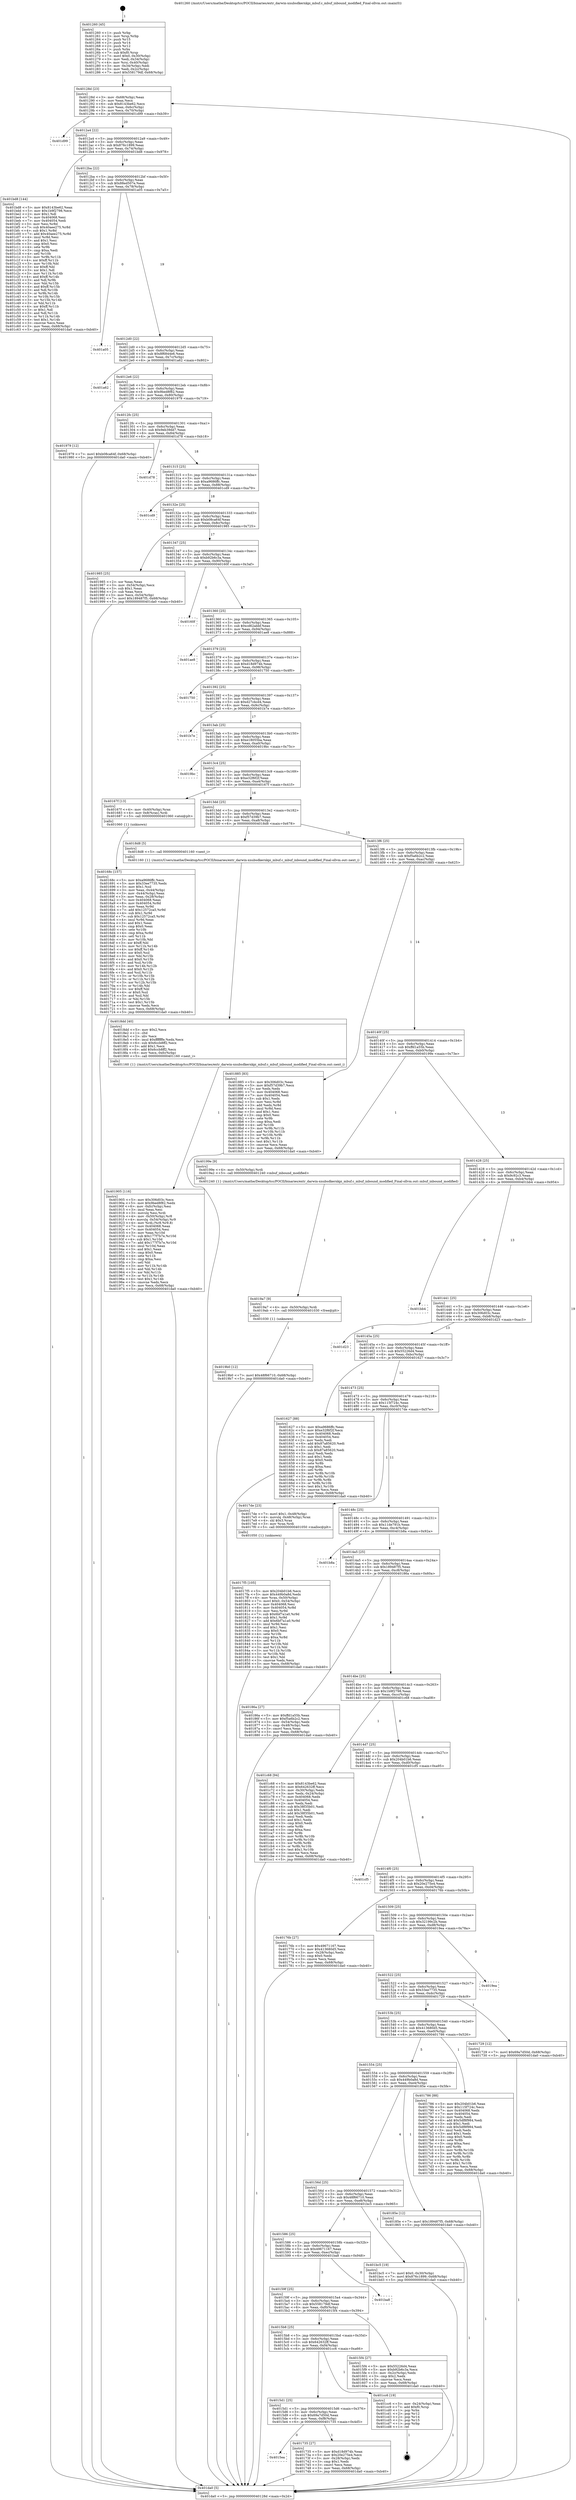 digraph "0x401260" {
  label = "0x401260 (/mnt/c/Users/mathe/Desktop/tcc/POCII/binaries/extr_darwin-xnubsdkernkpi_mbuf.c_mbuf_inbound_modified_Final-ollvm.out::main(0))"
  labelloc = "t"
  node[shape=record]

  Entry [label="",width=0.3,height=0.3,shape=circle,fillcolor=black,style=filled]
  "0x40128d" [label="{
     0x40128d [23]\l
     | [instrs]\l
     &nbsp;&nbsp;0x40128d \<+3\>: mov -0x68(%rbp),%eax\l
     &nbsp;&nbsp;0x401290 \<+2\>: mov %eax,%ecx\l
     &nbsp;&nbsp;0x401292 \<+6\>: sub $0x8143be62,%ecx\l
     &nbsp;&nbsp;0x401298 \<+3\>: mov %eax,-0x6c(%rbp)\l
     &nbsp;&nbsp;0x40129b \<+3\>: mov %ecx,-0x70(%rbp)\l
     &nbsp;&nbsp;0x40129e \<+6\>: je 0000000000401d99 \<main+0xb39\>\l
  }"]
  "0x401d99" [label="{
     0x401d99\l
  }", style=dashed]
  "0x4012a4" [label="{
     0x4012a4 [22]\l
     | [instrs]\l
     &nbsp;&nbsp;0x4012a4 \<+5\>: jmp 00000000004012a9 \<main+0x49\>\l
     &nbsp;&nbsp;0x4012a9 \<+3\>: mov -0x6c(%rbp),%eax\l
     &nbsp;&nbsp;0x4012ac \<+5\>: sub $0x876c1899,%eax\l
     &nbsp;&nbsp;0x4012b1 \<+3\>: mov %eax,-0x74(%rbp)\l
     &nbsp;&nbsp;0x4012b4 \<+6\>: je 0000000000401bd8 \<main+0x978\>\l
  }"]
  Exit [label="",width=0.3,height=0.3,shape=circle,fillcolor=black,style=filled,peripheries=2]
  "0x401bd8" [label="{
     0x401bd8 [144]\l
     | [instrs]\l
     &nbsp;&nbsp;0x401bd8 \<+5\>: mov $0x8143be62,%eax\l
     &nbsp;&nbsp;0x401bdd \<+5\>: mov $0x1b9f2798,%ecx\l
     &nbsp;&nbsp;0x401be2 \<+2\>: mov $0x1,%dl\l
     &nbsp;&nbsp;0x401be4 \<+7\>: mov 0x404068,%esi\l
     &nbsp;&nbsp;0x401beb \<+7\>: mov 0x404054,%edi\l
     &nbsp;&nbsp;0x401bf2 \<+3\>: mov %esi,%r8d\l
     &nbsp;&nbsp;0x401bf5 \<+7\>: sub $0x40aee275,%r8d\l
     &nbsp;&nbsp;0x401bfc \<+4\>: sub $0x1,%r8d\l
     &nbsp;&nbsp;0x401c00 \<+7\>: add $0x40aee275,%r8d\l
     &nbsp;&nbsp;0x401c07 \<+4\>: imul %r8d,%esi\l
     &nbsp;&nbsp;0x401c0b \<+3\>: and $0x1,%esi\l
     &nbsp;&nbsp;0x401c0e \<+3\>: cmp $0x0,%esi\l
     &nbsp;&nbsp;0x401c11 \<+4\>: sete %r9b\l
     &nbsp;&nbsp;0x401c15 \<+3\>: cmp $0xa,%edi\l
     &nbsp;&nbsp;0x401c18 \<+4\>: setl %r10b\l
     &nbsp;&nbsp;0x401c1c \<+3\>: mov %r9b,%r11b\l
     &nbsp;&nbsp;0x401c1f \<+4\>: xor $0xff,%r11b\l
     &nbsp;&nbsp;0x401c23 \<+3\>: mov %r10b,%bl\l
     &nbsp;&nbsp;0x401c26 \<+3\>: xor $0xff,%bl\l
     &nbsp;&nbsp;0x401c29 \<+3\>: xor $0x1,%dl\l
     &nbsp;&nbsp;0x401c2c \<+3\>: mov %r11b,%r14b\l
     &nbsp;&nbsp;0x401c2f \<+4\>: and $0xff,%r14b\l
     &nbsp;&nbsp;0x401c33 \<+3\>: and %dl,%r9b\l
     &nbsp;&nbsp;0x401c36 \<+3\>: mov %bl,%r15b\l
     &nbsp;&nbsp;0x401c39 \<+4\>: and $0xff,%r15b\l
     &nbsp;&nbsp;0x401c3d \<+3\>: and %dl,%r10b\l
     &nbsp;&nbsp;0x401c40 \<+3\>: or %r9b,%r14b\l
     &nbsp;&nbsp;0x401c43 \<+3\>: or %r10b,%r15b\l
     &nbsp;&nbsp;0x401c46 \<+3\>: xor %r15b,%r14b\l
     &nbsp;&nbsp;0x401c49 \<+3\>: or %bl,%r11b\l
     &nbsp;&nbsp;0x401c4c \<+4\>: xor $0xff,%r11b\l
     &nbsp;&nbsp;0x401c50 \<+3\>: or $0x1,%dl\l
     &nbsp;&nbsp;0x401c53 \<+3\>: and %dl,%r11b\l
     &nbsp;&nbsp;0x401c56 \<+3\>: or %r11b,%r14b\l
     &nbsp;&nbsp;0x401c59 \<+4\>: test $0x1,%r14b\l
     &nbsp;&nbsp;0x401c5d \<+3\>: cmovne %ecx,%eax\l
     &nbsp;&nbsp;0x401c60 \<+3\>: mov %eax,-0x68(%rbp)\l
     &nbsp;&nbsp;0x401c63 \<+5\>: jmp 0000000000401da0 \<main+0xb40\>\l
  }"]
  "0x4012ba" [label="{
     0x4012ba [22]\l
     | [instrs]\l
     &nbsp;&nbsp;0x4012ba \<+5\>: jmp 00000000004012bf \<main+0x5f\>\l
     &nbsp;&nbsp;0x4012bf \<+3\>: mov -0x6c(%rbp),%eax\l
     &nbsp;&nbsp;0x4012c2 \<+5\>: sub $0x88ed507e,%eax\l
     &nbsp;&nbsp;0x4012c7 \<+3\>: mov %eax,-0x78(%rbp)\l
     &nbsp;&nbsp;0x4012ca \<+6\>: je 0000000000401a05 \<main+0x7a5\>\l
  }"]
  "0x4019b0" [label="{
     0x4019b0 [12]\l
     | [instrs]\l
     &nbsp;&nbsp;0x4019b0 \<+7\>: movl $0x48f66710,-0x68(%rbp)\l
     &nbsp;&nbsp;0x4019b7 \<+5\>: jmp 0000000000401da0 \<main+0xb40\>\l
  }"]
  "0x401a05" [label="{
     0x401a05\l
  }", style=dashed]
  "0x4012d0" [label="{
     0x4012d0 [22]\l
     | [instrs]\l
     &nbsp;&nbsp;0x4012d0 \<+5\>: jmp 00000000004012d5 \<main+0x75\>\l
     &nbsp;&nbsp;0x4012d5 \<+3\>: mov -0x6c(%rbp),%eax\l
     &nbsp;&nbsp;0x4012d8 \<+5\>: sub $0x8f6844e6,%eax\l
     &nbsp;&nbsp;0x4012dd \<+3\>: mov %eax,-0x7c(%rbp)\l
     &nbsp;&nbsp;0x4012e0 \<+6\>: je 0000000000401a62 \<main+0x802\>\l
  }"]
  "0x4019a7" [label="{
     0x4019a7 [9]\l
     | [instrs]\l
     &nbsp;&nbsp;0x4019a7 \<+4\>: mov -0x50(%rbp),%rdi\l
     &nbsp;&nbsp;0x4019ab \<+5\>: call 0000000000401030 \<free@plt\>\l
     | [calls]\l
     &nbsp;&nbsp;0x401030 \{1\} (unknown)\l
  }"]
  "0x401a62" [label="{
     0x401a62\l
  }", style=dashed]
  "0x4012e6" [label="{
     0x4012e6 [22]\l
     | [instrs]\l
     &nbsp;&nbsp;0x4012e6 \<+5\>: jmp 00000000004012eb \<main+0x8b\>\l
     &nbsp;&nbsp;0x4012eb \<+3\>: mov -0x6c(%rbp),%eax\l
     &nbsp;&nbsp;0x4012ee \<+5\>: sub $0x9bed8f82,%eax\l
     &nbsp;&nbsp;0x4012f3 \<+3\>: mov %eax,-0x80(%rbp)\l
     &nbsp;&nbsp;0x4012f6 \<+6\>: je 0000000000401979 \<main+0x719\>\l
  }"]
  "0x401905" [label="{
     0x401905 [116]\l
     | [instrs]\l
     &nbsp;&nbsp;0x401905 \<+5\>: mov $0x306d03c,%ecx\l
     &nbsp;&nbsp;0x40190a \<+5\>: mov $0x9bed8f82,%edx\l
     &nbsp;&nbsp;0x40190f \<+6\>: mov -0xfc(%rbp),%esi\l
     &nbsp;&nbsp;0x401915 \<+3\>: imul %eax,%esi\l
     &nbsp;&nbsp;0x401918 \<+3\>: movslq %esi,%rdi\l
     &nbsp;&nbsp;0x40191b \<+4\>: mov -0x50(%rbp),%r8\l
     &nbsp;&nbsp;0x40191f \<+4\>: movslq -0x54(%rbp),%r9\l
     &nbsp;&nbsp;0x401923 \<+4\>: mov %rdi,(%r8,%r9,8)\l
     &nbsp;&nbsp;0x401927 \<+7\>: mov 0x404068,%eax\l
     &nbsp;&nbsp;0x40192e \<+7\>: mov 0x404054,%esi\l
     &nbsp;&nbsp;0x401935 \<+3\>: mov %eax,%r10d\l
     &nbsp;&nbsp;0x401938 \<+7\>: sub $0x177f7b7e,%r10d\l
     &nbsp;&nbsp;0x40193f \<+4\>: sub $0x1,%r10d\l
     &nbsp;&nbsp;0x401943 \<+7\>: add $0x177f7b7e,%r10d\l
     &nbsp;&nbsp;0x40194a \<+4\>: imul %r10d,%eax\l
     &nbsp;&nbsp;0x40194e \<+3\>: and $0x1,%eax\l
     &nbsp;&nbsp;0x401951 \<+3\>: cmp $0x0,%eax\l
     &nbsp;&nbsp;0x401954 \<+4\>: sete %r11b\l
     &nbsp;&nbsp;0x401958 \<+3\>: cmp $0xa,%esi\l
     &nbsp;&nbsp;0x40195b \<+3\>: setl %bl\l
     &nbsp;&nbsp;0x40195e \<+3\>: mov %r11b,%r14b\l
     &nbsp;&nbsp;0x401961 \<+3\>: and %bl,%r14b\l
     &nbsp;&nbsp;0x401964 \<+3\>: xor %bl,%r11b\l
     &nbsp;&nbsp;0x401967 \<+3\>: or %r11b,%r14b\l
     &nbsp;&nbsp;0x40196a \<+4\>: test $0x1,%r14b\l
     &nbsp;&nbsp;0x40196e \<+3\>: cmovne %edx,%ecx\l
     &nbsp;&nbsp;0x401971 \<+3\>: mov %ecx,-0x68(%rbp)\l
     &nbsp;&nbsp;0x401974 \<+5\>: jmp 0000000000401da0 \<main+0xb40\>\l
  }"]
  "0x401979" [label="{
     0x401979 [12]\l
     | [instrs]\l
     &nbsp;&nbsp;0x401979 \<+7\>: movl $0xb08ca64f,-0x68(%rbp)\l
     &nbsp;&nbsp;0x401980 \<+5\>: jmp 0000000000401da0 \<main+0xb40\>\l
  }"]
  "0x4012fc" [label="{
     0x4012fc [25]\l
     | [instrs]\l
     &nbsp;&nbsp;0x4012fc \<+5\>: jmp 0000000000401301 \<main+0xa1\>\l
     &nbsp;&nbsp;0x401301 \<+3\>: mov -0x6c(%rbp),%eax\l
     &nbsp;&nbsp;0x401304 \<+5\>: sub $0x9eb39dd7,%eax\l
     &nbsp;&nbsp;0x401309 \<+6\>: mov %eax,-0x84(%rbp)\l
     &nbsp;&nbsp;0x40130f \<+6\>: je 0000000000401d78 \<main+0xb18\>\l
  }"]
  "0x4018dd" [label="{
     0x4018dd [40]\l
     | [instrs]\l
     &nbsp;&nbsp;0x4018dd \<+5\>: mov $0x2,%ecx\l
     &nbsp;&nbsp;0x4018e2 \<+1\>: cltd\l
     &nbsp;&nbsp;0x4018e3 \<+2\>: idiv %ecx\l
     &nbsp;&nbsp;0x4018e5 \<+6\>: imul $0xfffffffe,%edx,%ecx\l
     &nbsp;&nbsp;0x4018eb \<+6\>: sub $0x6ccb8ff2,%ecx\l
     &nbsp;&nbsp;0x4018f1 \<+3\>: add $0x1,%ecx\l
     &nbsp;&nbsp;0x4018f4 \<+6\>: add $0x6ccb8ff2,%ecx\l
     &nbsp;&nbsp;0x4018fa \<+6\>: mov %ecx,-0xfc(%rbp)\l
     &nbsp;&nbsp;0x401900 \<+5\>: call 0000000000401160 \<next_i\>\l
     | [calls]\l
     &nbsp;&nbsp;0x401160 \{1\} (/mnt/c/Users/mathe/Desktop/tcc/POCII/binaries/extr_darwin-xnubsdkernkpi_mbuf.c_mbuf_inbound_modified_Final-ollvm.out::next_i)\l
  }"]
  "0x401d78" [label="{
     0x401d78\l
  }", style=dashed]
  "0x401315" [label="{
     0x401315 [25]\l
     | [instrs]\l
     &nbsp;&nbsp;0x401315 \<+5\>: jmp 000000000040131a \<main+0xba\>\l
     &nbsp;&nbsp;0x40131a \<+3\>: mov -0x6c(%rbp),%eax\l
     &nbsp;&nbsp;0x40131d \<+5\>: sub $0xa9686ffc,%eax\l
     &nbsp;&nbsp;0x401322 \<+6\>: mov %eax,-0x88(%rbp)\l
     &nbsp;&nbsp;0x401328 \<+6\>: je 0000000000401cd9 \<main+0xa79\>\l
  }"]
  "0x4017f5" [label="{
     0x4017f5 [105]\l
     | [instrs]\l
     &nbsp;&nbsp;0x4017f5 \<+5\>: mov $0x204b01b6,%ecx\l
     &nbsp;&nbsp;0x4017fa \<+5\>: mov $0x449b0a8d,%edx\l
     &nbsp;&nbsp;0x4017ff \<+4\>: mov %rax,-0x50(%rbp)\l
     &nbsp;&nbsp;0x401803 \<+7\>: movl $0x0,-0x54(%rbp)\l
     &nbsp;&nbsp;0x40180a \<+7\>: mov 0x404068,%esi\l
     &nbsp;&nbsp;0x401811 \<+8\>: mov 0x404054,%r8d\l
     &nbsp;&nbsp;0x401819 \<+3\>: mov %esi,%r9d\l
     &nbsp;&nbsp;0x40181c \<+7\>: sub $0x6bf7a1a0,%r9d\l
     &nbsp;&nbsp;0x401823 \<+4\>: sub $0x1,%r9d\l
     &nbsp;&nbsp;0x401827 \<+7\>: add $0x6bf7a1a0,%r9d\l
     &nbsp;&nbsp;0x40182e \<+4\>: imul %r9d,%esi\l
     &nbsp;&nbsp;0x401832 \<+3\>: and $0x1,%esi\l
     &nbsp;&nbsp;0x401835 \<+3\>: cmp $0x0,%esi\l
     &nbsp;&nbsp;0x401838 \<+4\>: sete %r10b\l
     &nbsp;&nbsp;0x40183c \<+4\>: cmp $0xa,%r8d\l
     &nbsp;&nbsp;0x401840 \<+4\>: setl %r11b\l
     &nbsp;&nbsp;0x401844 \<+3\>: mov %r10b,%bl\l
     &nbsp;&nbsp;0x401847 \<+3\>: and %r11b,%bl\l
     &nbsp;&nbsp;0x40184a \<+3\>: xor %r11b,%r10b\l
     &nbsp;&nbsp;0x40184d \<+3\>: or %r10b,%bl\l
     &nbsp;&nbsp;0x401850 \<+3\>: test $0x1,%bl\l
     &nbsp;&nbsp;0x401853 \<+3\>: cmovne %edx,%ecx\l
     &nbsp;&nbsp;0x401856 \<+3\>: mov %ecx,-0x68(%rbp)\l
     &nbsp;&nbsp;0x401859 \<+5\>: jmp 0000000000401da0 \<main+0xb40\>\l
  }"]
  "0x401cd9" [label="{
     0x401cd9\l
  }", style=dashed]
  "0x40132e" [label="{
     0x40132e [25]\l
     | [instrs]\l
     &nbsp;&nbsp;0x40132e \<+5\>: jmp 0000000000401333 \<main+0xd3\>\l
     &nbsp;&nbsp;0x401333 \<+3\>: mov -0x6c(%rbp),%eax\l
     &nbsp;&nbsp;0x401336 \<+5\>: sub $0xb08ca64f,%eax\l
     &nbsp;&nbsp;0x40133b \<+6\>: mov %eax,-0x8c(%rbp)\l
     &nbsp;&nbsp;0x401341 \<+6\>: je 0000000000401985 \<main+0x725\>\l
  }"]
  "0x4015ea" [label="{
     0x4015ea\l
  }", style=dashed]
  "0x401985" [label="{
     0x401985 [25]\l
     | [instrs]\l
     &nbsp;&nbsp;0x401985 \<+2\>: xor %eax,%eax\l
     &nbsp;&nbsp;0x401987 \<+3\>: mov -0x54(%rbp),%ecx\l
     &nbsp;&nbsp;0x40198a \<+3\>: sub $0x1,%eax\l
     &nbsp;&nbsp;0x40198d \<+2\>: sub %eax,%ecx\l
     &nbsp;&nbsp;0x40198f \<+3\>: mov %ecx,-0x54(%rbp)\l
     &nbsp;&nbsp;0x401992 \<+7\>: movl $0x189487f5,-0x68(%rbp)\l
     &nbsp;&nbsp;0x401999 \<+5\>: jmp 0000000000401da0 \<main+0xb40\>\l
  }"]
  "0x401347" [label="{
     0x401347 [25]\l
     | [instrs]\l
     &nbsp;&nbsp;0x401347 \<+5\>: jmp 000000000040134c \<main+0xec\>\l
     &nbsp;&nbsp;0x40134c \<+3\>: mov -0x6c(%rbp),%eax\l
     &nbsp;&nbsp;0x40134f \<+5\>: sub $0xb92b6c3a,%eax\l
     &nbsp;&nbsp;0x401354 \<+6\>: mov %eax,-0x90(%rbp)\l
     &nbsp;&nbsp;0x40135a \<+6\>: je 000000000040160f \<main+0x3af\>\l
  }"]
  "0x401735" [label="{
     0x401735 [27]\l
     | [instrs]\l
     &nbsp;&nbsp;0x401735 \<+5\>: mov $0xd18d974b,%eax\l
     &nbsp;&nbsp;0x40173a \<+5\>: mov $0x20e275e4,%ecx\l
     &nbsp;&nbsp;0x40173f \<+3\>: mov -0x28(%rbp),%edx\l
     &nbsp;&nbsp;0x401742 \<+3\>: cmp $0x1,%edx\l
     &nbsp;&nbsp;0x401745 \<+3\>: cmovl %ecx,%eax\l
     &nbsp;&nbsp;0x401748 \<+3\>: mov %eax,-0x68(%rbp)\l
     &nbsp;&nbsp;0x40174b \<+5\>: jmp 0000000000401da0 \<main+0xb40\>\l
  }"]
  "0x40160f" [label="{
     0x40160f\l
  }", style=dashed]
  "0x401360" [label="{
     0x401360 [25]\l
     | [instrs]\l
     &nbsp;&nbsp;0x401360 \<+5\>: jmp 0000000000401365 \<main+0x105\>\l
     &nbsp;&nbsp;0x401365 \<+3\>: mov -0x6c(%rbp),%eax\l
     &nbsp;&nbsp;0x401368 \<+5\>: sub $0xcd62abbf,%eax\l
     &nbsp;&nbsp;0x40136d \<+6\>: mov %eax,-0x94(%rbp)\l
     &nbsp;&nbsp;0x401373 \<+6\>: je 0000000000401ae8 \<main+0x888\>\l
  }"]
  "0x4015d1" [label="{
     0x4015d1 [25]\l
     | [instrs]\l
     &nbsp;&nbsp;0x4015d1 \<+5\>: jmp 00000000004015d6 \<main+0x376\>\l
     &nbsp;&nbsp;0x4015d6 \<+3\>: mov -0x6c(%rbp),%eax\l
     &nbsp;&nbsp;0x4015d9 \<+5\>: sub $0x69a7d50d,%eax\l
     &nbsp;&nbsp;0x4015de \<+6\>: mov %eax,-0xf8(%rbp)\l
     &nbsp;&nbsp;0x4015e4 \<+6\>: je 0000000000401735 \<main+0x4d5\>\l
  }"]
  "0x401ae8" [label="{
     0x401ae8\l
  }", style=dashed]
  "0x401379" [label="{
     0x401379 [25]\l
     | [instrs]\l
     &nbsp;&nbsp;0x401379 \<+5\>: jmp 000000000040137e \<main+0x11e\>\l
     &nbsp;&nbsp;0x40137e \<+3\>: mov -0x6c(%rbp),%eax\l
     &nbsp;&nbsp;0x401381 \<+5\>: sub $0xd18d974b,%eax\l
     &nbsp;&nbsp;0x401386 \<+6\>: mov %eax,-0x98(%rbp)\l
     &nbsp;&nbsp;0x40138c \<+6\>: je 0000000000401750 \<main+0x4f0\>\l
  }"]
  "0x401cc6" [label="{
     0x401cc6 [19]\l
     | [instrs]\l
     &nbsp;&nbsp;0x401cc6 \<+3\>: mov -0x24(%rbp),%eax\l
     &nbsp;&nbsp;0x401cc9 \<+7\>: add $0xf0,%rsp\l
     &nbsp;&nbsp;0x401cd0 \<+1\>: pop %rbx\l
     &nbsp;&nbsp;0x401cd1 \<+2\>: pop %r12\l
     &nbsp;&nbsp;0x401cd3 \<+2\>: pop %r14\l
     &nbsp;&nbsp;0x401cd5 \<+2\>: pop %r15\l
     &nbsp;&nbsp;0x401cd7 \<+1\>: pop %rbp\l
     &nbsp;&nbsp;0x401cd8 \<+1\>: ret\l
  }"]
  "0x401750" [label="{
     0x401750\l
  }", style=dashed]
  "0x401392" [label="{
     0x401392 [25]\l
     | [instrs]\l
     &nbsp;&nbsp;0x401392 \<+5\>: jmp 0000000000401397 \<main+0x137\>\l
     &nbsp;&nbsp;0x401397 \<+3\>: mov -0x6c(%rbp),%eax\l
     &nbsp;&nbsp;0x40139a \<+5\>: sub $0xd27cbcd4,%eax\l
     &nbsp;&nbsp;0x40139f \<+6\>: mov %eax,-0x9c(%rbp)\l
     &nbsp;&nbsp;0x4013a5 \<+6\>: je 0000000000401b7e \<main+0x91e\>\l
  }"]
  "0x40168c" [label="{
     0x40168c [157]\l
     | [instrs]\l
     &nbsp;&nbsp;0x40168c \<+5\>: mov $0xa9686ffc,%ecx\l
     &nbsp;&nbsp;0x401691 \<+5\>: mov $0x33ee7735,%edx\l
     &nbsp;&nbsp;0x401696 \<+3\>: mov $0x1,%sil\l
     &nbsp;&nbsp;0x401699 \<+3\>: mov %eax,-0x44(%rbp)\l
     &nbsp;&nbsp;0x40169c \<+3\>: mov -0x44(%rbp),%eax\l
     &nbsp;&nbsp;0x40169f \<+3\>: mov %eax,-0x28(%rbp)\l
     &nbsp;&nbsp;0x4016a2 \<+7\>: mov 0x404068,%eax\l
     &nbsp;&nbsp;0x4016a9 \<+8\>: mov 0x404054,%r8d\l
     &nbsp;&nbsp;0x4016b1 \<+3\>: mov %eax,%r9d\l
     &nbsp;&nbsp;0x4016b4 \<+7\>: add $0x12572ca5,%r9d\l
     &nbsp;&nbsp;0x4016bb \<+4\>: sub $0x1,%r9d\l
     &nbsp;&nbsp;0x4016bf \<+7\>: sub $0x12572ca5,%r9d\l
     &nbsp;&nbsp;0x4016c6 \<+4\>: imul %r9d,%eax\l
     &nbsp;&nbsp;0x4016ca \<+3\>: and $0x1,%eax\l
     &nbsp;&nbsp;0x4016cd \<+3\>: cmp $0x0,%eax\l
     &nbsp;&nbsp;0x4016d0 \<+4\>: sete %r10b\l
     &nbsp;&nbsp;0x4016d4 \<+4\>: cmp $0xa,%r8d\l
     &nbsp;&nbsp;0x4016d8 \<+4\>: setl %r11b\l
     &nbsp;&nbsp;0x4016dc \<+3\>: mov %r10b,%bl\l
     &nbsp;&nbsp;0x4016df \<+3\>: xor $0xff,%bl\l
     &nbsp;&nbsp;0x4016e2 \<+3\>: mov %r11b,%r14b\l
     &nbsp;&nbsp;0x4016e5 \<+4\>: xor $0xff,%r14b\l
     &nbsp;&nbsp;0x4016e9 \<+4\>: xor $0x0,%sil\l
     &nbsp;&nbsp;0x4016ed \<+3\>: mov %bl,%r15b\l
     &nbsp;&nbsp;0x4016f0 \<+4\>: and $0x0,%r15b\l
     &nbsp;&nbsp;0x4016f4 \<+3\>: and %sil,%r10b\l
     &nbsp;&nbsp;0x4016f7 \<+3\>: mov %r14b,%r12b\l
     &nbsp;&nbsp;0x4016fa \<+4\>: and $0x0,%r12b\l
     &nbsp;&nbsp;0x4016fe \<+3\>: and %sil,%r11b\l
     &nbsp;&nbsp;0x401701 \<+3\>: or %r10b,%r15b\l
     &nbsp;&nbsp;0x401704 \<+3\>: or %r11b,%r12b\l
     &nbsp;&nbsp;0x401707 \<+3\>: xor %r12b,%r15b\l
     &nbsp;&nbsp;0x40170a \<+3\>: or %r14b,%bl\l
     &nbsp;&nbsp;0x40170d \<+3\>: xor $0xff,%bl\l
     &nbsp;&nbsp;0x401710 \<+4\>: or $0x0,%sil\l
     &nbsp;&nbsp;0x401714 \<+3\>: and %sil,%bl\l
     &nbsp;&nbsp;0x401717 \<+3\>: or %bl,%r15b\l
     &nbsp;&nbsp;0x40171a \<+4\>: test $0x1,%r15b\l
     &nbsp;&nbsp;0x40171e \<+3\>: cmovne %edx,%ecx\l
     &nbsp;&nbsp;0x401721 \<+3\>: mov %ecx,-0x68(%rbp)\l
     &nbsp;&nbsp;0x401724 \<+5\>: jmp 0000000000401da0 \<main+0xb40\>\l
  }"]
  "0x401b7e" [label="{
     0x401b7e\l
  }", style=dashed]
  "0x4013ab" [label="{
     0x4013ab [25]\l
     | [instrs]\l
     &nbsp;&nbsp;0x4013ab \<+5\>: jmp 00000000004013b0 \<main+0x150\>\l
     &nbsp;&nbsp;0x4013b0 \<+3\>: mov -0x6c(%rbp),%eax\l
     &nbsp;&nbsp;0x4013b3 \<+5\>: sub $0xe18055ba,%eax\l
     &nbsp;&nbsp;0x4013b8 \<+6\>: mov %eax,-0xa0(%rbp)\l
     &nbsp;&nbsp;0x4013be \<+6\>: je 00000000004019bc \<main+0x75c\>\l
  }"]
  "0x401260" [label="{
     0x401260 [45]\l
     | [instrs]\l
     &nbsp;&nbsp;0x401260 \<+1\>: push %rbp\l
     &nbsp;&nbsp;0x401261 \<+3\>: mov %rsp,%rbp\l
     &nbsp;&nbsp;0x401264 \<+2\>: push %r15\l
     &nbsp;&nbsp;0x401266 \<+2\>: push %r14\l
     &nbsp;&nbsp;0x401268 \<+2\>: push %r12\l
     &nbsp;&nbsp;0x40126a \<+1\>: push %rbx\l
     &nbsp;&nbsp;0x40126b \<+7\>: sub $0xf0,%rsp\l
     &nbsp;&nbsp;0x401272 \<+7\>: movl $0x0,-0x30(%rbp)\l
     &nbsp;&nbsp;0x401279 \<+3\>: mov %edi,-0x34(%rbp)\l
     &nbsp;&nbsp;0x40127c \<+4\>: mov %rsi,-0x40(%rbp)\l
     &nbsp;&nbsp;0x401280 \<+3\>: mov -0x34(%rbp),%edi\l
     &nbsp;&nbsp;0x401283 \<+3\>: mov %edi,-0x2c(%rbp)\l
     &nbsp;&nbsp;0x401286 \<+7\>: movl $0x558179df,-0x68(%rbp)\l
  }"]
  "0x4019bc" [label="{
     0x4019bc\l
  }", style=dashed]
  "0x4013c4" [label="{
     0x4013c4 [25]\l
     | [instrs]\l
     &nbsp;&nbsp;0x4013c4 \<+5\>: jmp 00000000004013c9 \<main+0x169\>\l
     &nbsp;&nbsp;0x4013c9 \<+3\>: mov -0x6c(%rbp),%eax\l
     &nbsp;&nbsp;0x4013cc \<+5\>: sub $0xe32f6f2f,%eax\l
     &nbsp;&nbsp;0x4013d1 \<+6\>: mov %eax,-0xa4(%rbp)\l
     &nbsp;&nbsp;0x4013d7 \<+6\>: je 000000000040167f \<main+0x41f\>\l
  }"]
  "0x401da0" [label="{
     0x401da0 [5]\l
     | [instrs]\l
     &nbsp;&nbsp;0x401da0 \<+5\>: jmp 000000000040128d \<main+0x2d\>\l
  }"]
  "0x40167f" [label="{
     0x40167f [13]\l
     | [instrs]\l
     &nbsp;&nbsp;0x40167f \<+4\>: mov -0x40(%rbp),%rax\l
     &nbsp;&nbsp;0x401683 \<+4\>: mov 0x8(%rax),%rdi\l
     &nbsp;&nbsp;0x401687 \<+5\>: call 0000000000401060 \<atoi@plt\>\l
     | [calls]\l
     &nbsp;&nbsp;0x401060 \{1\} (unknown)\l
  }"]
  "0x4013dd" [label="{
     0x4013dd [25]\l
     | [instrs]\l
     &nbsp;&nbsp;0x4013dd \<+5\>: jmp 00000000004013e2 \<main+0x182\>\l
     &nbsp;&nbsp;0x4013e2 \<+3\>: mov -0x6c(%rbp),%eax\l
     &nbsp;&nbsp;0x4013e5 \<+5\>: sub $0xf57d39b7,%eax\l
     &nbsp;&nbsp;0x4013ea \<+6\>: mov %eax,-0xa8(%rbp)\l
     &nbsp;&nbsp;0x4013f0 \<+6\>: je 00000000004018d8 \<main+0x678\>\l
  }"]
  "0x4015b8" [label="{
     0x4015b8 [25]\l
     | [instrs]\l
     &nbsp;&nbsp;0x4015b8 \<+5\>: jmp 00000000004015bd \<main+0x35d\>\l
     &nbsp;&nbsp;0x4015bd \<+3\>: mov -0x6c(%rbp),%eax\l
     &nbsp;&nbsp;0x4015c0 \<+5\>: sub $0x642632ff,%eax\l
     &nbsp;&nbsp;0x4015c5 \<+6\>: mov %eax,-0xf4(%rbp)\l
     &nbsp;&nbsp;0x4015cb \<+6\>: je 0000000000401cc6 \<main+0xa66\>\l
  }"]
  "0x4018d8" [label="{
     0x4018d8 [5]\l
     | [instrs]\l
     &nbsp;&nbsp;0x4018d8 \<+5\>: call 0000000000401160 \<next_i\>\l
     | [calls]\l
     &nbsp;&nbsp;0x401160 \{1\} (/mnt/c/Users/mathe/Desktop/tcc/POCII/binaries/extr_darwin-xnubsdkernkpi_mbuf.c_mbuf_inbound_modified_Final-ollvm.out::next_i)\l
  }"]
  "0x4013f6" [label="{
     0x4013f6 [25]\l
     | [instrs]\l
     &nbsp;&nbsp;0x4013f6 \<+5\>: jmp 00000000004013fb \<main+0x19b\>\l
     &nbsp;&nbsp;0x4013fb \<+3\>: mov -0x6c(%rbp),%eax\l
     &nbsp;&nbsp;0x4013fe \<+5\>: sub $0xf5a6b2c2,%eax\l
     &nbsp;&nbsp;0x401403 \<+6\>: mov %eax,-0xac(%rbp)\l
     &nbsp;&nbsp;0x401409 \<+6\>: je 0000000000401885 \<main+0x625\>\l
  }"]
  "0x4015f4" [label="{
     0x4015f4 [27]\l
     | [instrs]\l
     &nbsp;&nbsp;0x4015f4 \<+5\>: mov $0x55226d4,%eax\l
     &nbsp;&nbsp;0x4015f9 \<+5\>: mov $0xb92b6c3a,%ecx\l
     &nbsp;&nbsp;0x4015fe \<+3\>: mov -0x2c(%rbp),%edx\l
     &nbsp;&nbsp;0x401601 \<+3\>: cmp $0x2,%edx\l
     &nbsp;&nbsp;0x401604 \<+3\>: cmovne %ecx,%eax\l
     &nbsp;&nbsp;0x401607 \<+3\>: mov %eax,-0x68(%rbp)\l
     &nbsp;&nbsp;0x40160a \<+5\>: jmp 0000000000401da0 \<main+0xb40\>\l
  }"]
  "0x401885" [label="{
     0x401885 [83]\l
     | [instrs]\l
     &nbsp;&nbsp;0x401885 \<+5\>: mov $0x306d03c,%eax\l
     &nbsp;&nbsp;0x40188a \<+5\>: mov $0xf57d39b7,%ecx\l
     &nbsp;&nbsp;0x40188f \<+2\>: xor %edx,%edx\l
     &nbsp;&nbsp;0x401891 \<+7\>: mov 0x404068,%esi\l
     &nbsp;&nbsp;0x401898 \<+7\>: mov 0x404054,%edi\l
     &nbsp;&nbsp;0x40189f \<+3\>: sub $0x1,%edx\l
     &nbsp;&nbsp;0x4018a2 \<+3\>: mov %esi,%r8d\l
     &nbsp;&nbsp;0x4018a5 \<+3\>: add %edx,%r8d\l
     &nbsp;&nbsp;0x4018a8 \<+4\>: imul %r8d,%esi\l
     &nbsp;&nbsp;0x4018ac \<+3\>: and $0x1,%esi\l
     &nbsp;&nbsp;0x4018af \<+3\>: cmp $0x0,%esi\l
     &nbsp;&nbsp;0x4018b2 \<+4\>: sete %r9b\l
     &nbsp;&nbsp;0x4018b6 \<+3\>: cmp $0xa,%edi\l
     &nbsp;&nbsp;0x4018b9 \<+4\>: setl %r10b\l
     &nbsp;&nbsp;0x4018bd \<+3\>: mov %r9b,%r11b\l
     &nbsp;&nbsp;0x4018c0 \<+3\>: and %r10b,%r11b\l
     &nbsp;&nbsp;0x4018c3 \<+3\>: xor %r10b,%r9b\l
     &nbsp;&nbsp;0x4018c6 \<+3\>: or %r9b,%r11b\l
     &nbsp;&nbsp;0x4018c9 \<+4\>: test $0x1,%r11b\l
     &nbsp;&nbsp;0x4018cd \<+3\>: cmovne %ecx,%eax\l
     &nbsp;&nbsp;0x4018d0 \<+3\>: mov %eax,-0x68(%rbp)\l
     &nbsp;&nbsp;0x4018d3 \<+5\>: jmp 0000000000401da0 \<main+0xb40\>\l
  }"]
  "0x40140f" [label="{
     0x40140f [25]\l
     | [instrs]\l
     &nbsp;&nbsp;0x40140f \<+5\>: jmp 0000000000401414 \<main+0x1b4\>\l
     &nbsp;&nbsp;0x401414 \<+3\>: mov -0x6c(%rbp),%eax\l
     &nbsp;&nbsp;0x401417 \<+5\>: sub $0xffd1a55b,%eax\l
     &nbsp;&nbsp;0x40141c \<+6\>: mov %eax,-0xb0(%rbp)\l
     &nbsp;&nbsp;0x401422 \<+6\>: je 000000000040199e \<main+0x73e\>\l
  }"]
  "0x40159f" [label="{
     0x40159f [25]\l
     | [instrs]\l
     &nbsp;&nbsp;0x40159f \<+5\>: jmp 00000000004015a4 \<main+0x344\>\l
     &nbsp;&nbsp;0x4015a4 \<+3\>: mov -0x6c(%rbp),%eax\l
     &nbsp;&nbsp;0x4015a7 \<+5\>: sub $0x558179df,%eax\l
     &nbsp;&nbsp;0x4015ac \<+6\>: mov %eax,-0xf0(%rbp)\l
     &nbsp;&nbsp;0x4015b2 \<+6\>: je 00000000004015f4 \<main+0x394\>\l
  }"]
  "0x40199e" [label="{
     0x40199e [9]\l
     | [instrs]\l
     &nbsp;&nbsp;0x40199e \<+4\>: mov -0x50(%rbp),%rdi\l
     &nbsp;&nbsp;0x4019a2 \<+5\>: call 0000000000401240 \<mbuf_inbound_modified\>\l
     | [calls]\l
     &nbsp;&nbsp;0x401240 \{1\} (/mnt/c/Users/mathe/Desktop/tcc/POCII/binaries/extr_darwin-xnubsdkernkpi_mbuf.c_mbuf_inbound_modified_Final-ollvm.out::mbuf_inbound_modified)\l
  }"]
  "0x401428" [label="{
     0x401428 [25]\l
     | [instrs]\l
     &nbsp;&nbsp;0x401428 \<+5\>: jmp 000000000040142d \<main+0x1cd\>\l
     &nbsp;&nbsp;0x40142d \<+3\>: mov -0x6c(%rbp),%eax\l
     &nbsp;&nbsp;0x401430 \<+5\>: sub $0x9c92c3,%eax\l
     &nbsp;&nbsp;0x401435 \<+6\>: mov %eax,-0xb4(%rbp)\l
     &nbsp;&nbsp;0x40143b \<+6\>: je 0000000000401bb4 \<main+0x954\>\l
  }"]
  "0x401ba8" [label="{
     0x401ba8\l
  }", style=dashed]
  "0x401bb4" [label="{
     0x401bb4\l
  }", style=dashed]
  "0x401441" [label="{
     0x401441 [25]\l
     | [instrs]\l
     &nbsp;&nbsp;0x401441 \<+5\>: jmp 0000000000401446 \<main+0x1e6\>\l
     &nbsp;&nbsp;0x401446 \<+3\>: mov -0x6c(%rbp),%eax\l
     &nbsp;&nbsp;0x401449 \<+5\>: sub $0x306d03c,%eax\l
     &nbsp;&nbsp;0x40144e \<+6\>: mov %eax,-0xb8(%rbp)\l
     &nbsp;&nbsp;0x401454 \<+6\>: je 0000000000401d23 \<main+0xac3\>\l
  }"]
  "0x401586" [label="{
     0x401586 [25]\l
     | [instrs]\l
     &nbsp;&nbsp;0x401586 \<+5\>: jmp 000000000040158b \<main+0x32b\>\l
     &nbsp;&nbsp;0x40158b \<+3\>: mov -0x6c(%rbp),%eax\l
     &nbsp;&nbsp;0x40158e \<+5\>: sub $0x49671167,%eax\l
     &nbsp;&nbsp;0x401593 \<+6\>: mov %eax,-0xec(%rbp)\l
     &nbsp;&nbsp;0x401599 \<+6\>: je 0000000000401ba8 \<main+0x948\>\l
  }"]
  "0x401d23" [label="{
     0x401d23\l
  }", style=dashed]
  "0x40145a" [label="{
     0x40145a [25]\l
     | [instrs]\l
     &nbsp;&nbsp;0x40145a \<+5\>: jmp 000000000040145f \<main+0x1ff\>\l
     &nbsp;&nbsp;0x40145f \<+3\>: mov -0x6c(%rbp),%eax\l
     &nbsp;&nbsp;0x401462 \<+5\>: sub $0x55226d4,%eax\l
     &nbsp;&nbsp;0x401467 \<+6\>: mov %eax,-0xbc(%rbp)\l
     &nbsp;&nbsp;0x40146d \<+6\>: je 0000000000401627 \<main+0x3c7\>\l
  }"]
  "0x401bc5" [label="{
     0x401bc5 [19]\l
     | [instrs]\l
     &nbsp;&nbsp;0x401bc5 \<+7\>: movl $0x0,-0x30(%rbp)\l
     &nbsp;&nbsp;0x401bcc \<+7\>: movl $0x876c1899,-0x68(%rbp)\l
     &nbsp;&nbsp;0x401bd3 \<+5\>: jmp 0000000000401da0 \<main+0xb40\>\l
  }"]
  "0x401627" [label="{
     0x401627 [88]\l
     | [instrs]\l
     &nbsp;&nbsp;0x401627 \<+5\>: mov $0xa9686ffc,%eax\l
     &nbsp;&nbsp;0x40162c \<+5\>: mov $0xe32f6f2f,%ecx\l
     &nbsp;&nbsp;0x401631 \<+7\>: mov 0x404068,%edx\l
     &nbsp;&nbsp;0x401638 \<+7\>: mov 0x404054,%esi\l
     &nbsp;&nbsp;0x40163f \<+2\>: mov %edx,%edi\l
     &nbsp;&nbsp;0x401641 \<+6\>: add $0x87a85620,%edi\l
     &nbsp;&nbsp;0x401647 \<+3\>: sub $0x1,%edi\l
     &nbsp;&nbsp;0x40164a \<+6\>: sub $0x87a85620,%edi\l
     &nbsp;&nbsp;0x401650 \<+3\>: imul %edi,%edx\l
     &nbsp;&nbsp;0x401653 \<+3\>: and $0x1,%edx\l
     &nbsp;&nbsp;0x401656 \<+3\>: cmp $0x0,%edx\l
     &nbsp;&nbsp;0x401659 \<+4\>: sete %r8b\l
     &nbsp;&nbsp;0x40165d \<+3\>: cmp $0xa,%esi\l
     &nbsp;&nbsp;0x401660 \<+4\>: setl %r9b\l
     &nbsp;&nbsp;0x401664 \<+3\>: mov %r8b,%r10b\l
     &nbsp;&nbsp;0x401667 \<+3\>: and %r9b,%r10b\l
     &nbsp;&nbsp;0x40166a \<+3\>: xor %r9b,%r8b\l
     &nbsp;&nbsp;0x40166d \<+3\>: or %r8b,%r10b\l
     &nbsp;&nbsp;0x401670 \<+4\>: test $0x1,%r10b\l
     &nbsp;&nbsp;0x401674 \<+3\>: cmovne %ecx,%eax\l
     &nbsp;&nbsp;0x401677 \<+3\>: mov %eax,-0x68(%rbp)\l
     &nbsp;&nbsp;0x40167a \<+5\>: jmp 0000000000401da0 \<main+0xb40\>\l
  }"]
  "0x401473" [label="{
     0x401473 [25]\l
     | [instrs]\l
     &nbsp;&nbsp;0x401473 \<+5\>: jmp 0000000000401478 \<main+0x218\>\l
     &nbsp;&nbsp;0x401478 \<+3\>: mov -0x6c(%rbp),%eax\l
     &nbsp;&nbsp;0x40147b \<+5\>: sub $0x115f724c,%eax\l
     &nbsp;&nbsp;0x401480 \<+6\>: mov %eax,-0xc0(%rbp)\l
     &nbsp;&nbsp;0x401486 \<+6\>: je 00000000004017de \<main+0x57e\>\l
  }"]
  "0x40156d" [label="{
     0x40156d [25]\l
     | [instrs]\l
     &nbsp;&nbsp;0x40156d \<+5\>: jmp 0000000000401572 \<main+0x312\>\l
     &nbsp;&nbsp;0x401572 \<+3\>: mov -0x6c(%rbp),%eax\l
     &nbsp;&nbsp;0x401575 \<+5\>: sub $0x48f66710,%eax\l
     &nbsp;&nbsp;0x40157a \<+6\>: mov %eax,-0xe8(%rbp)\l
     &nbsp;&nbsp;0x401580 \<+6\>: je 0000000000401bc5 \<main+0x965\>\l
  }"]
  "0x4017de" [label="{
     0x4017de [23]\l
     | [instrs]\l
     &nbsp;&nbsp;0x4017de \<+7\>: movl $0x1,-0x48(%rbp)\l
     &nbsp;&nbsp;0x4017e5 \<+4\>: movslq -0x48(%rbp),%rax\l
     &nbsp;&nbsp;0x4017e9 \<+4\>: shl $0x3,%rax\l
     &nbsp;&nbsp;0x4017ed \<+3\>: mov %rax,%rdi\l
     &nbsp;&nbsp;0x4017f0 \<+5\>: call 0000000000401050 \<malloc@plt\>\l
     | [calls]\l
     &nbsp;&nbsp;0x401050 \{1\} (unknown)\l
  }"]
  "0x40148c" [label="{
     0x40148c [25]\l
     | [instrs]\l
     &nbsp;&nbsp;0x40148c \<+5\>: jmp 0000000000401491 \<main+0x231\>\l
     &nbsp;&nbsp;0x401491 \<+3\>: mov -0x6c(%rbp),%eax\l
     &nbsp;&nbsp;0x401494 \<+5\>: sub $0x11de791b,%eax\l
     &nbsp;&nbsp;0x401499 \<+6\>: mov %eax,-0xc4(%rbp)\l
     &nbsp;&nbsp;0x40149f \<+6\>: je 0000000000401b8a \<main+0x92a\>\l
  }"]
  "0x40185e" [label="{
     0x40185e [12]\l
     | [instrs]\l
     &nbsp;&nbsp;0x40185e \<+7\>: movl $0x189487f5,-0x68(%rbp)\l
     &nbsp;&nbsp;0x401865 \<+5\>: jmp 0000000000401da0 \<main+0xb40\>\l
  }"]
  "0x401b8a" [label="{
     0x401b8a\l
  }", style=dashed]
  "0x4014a5" [label="{
     0x4014a5 [25]\l
     | [instrs]\l
     &nbsp;&nbsp;0x4014a5 \<+5\>: jmp 00000000004014aa \<main+0x24a\>\l
     &nbsp;&nbsp;0x4014aa \<+3\>: mov -0x6c(%rbp),%eax\l
     &nbsp;&nbsp;0x4014ad \<+5\>: sub $0x189487f5,%eax\l
     &nbsp;&nbsp;0x4014b2 \<+6\>: mov %eax,-0xc8(%rbp)\l
     &nbsp;&nbsp;0x4014b8 \<+6\>: je 000000000040186a \<main+0x60a\>\l
  }"]
  "0x401554" [label="{
     0x401554 [25]\l
     | [instrs]\l
     &nbsp;&nbsp;0x401554 \<+5\>: jmp 0000000000401559 \<main+0x2f9\>\l
     &nbsp;&nbsp;0x401559 \<+3\>: mov -0x6c(%rbp),%eax\l
     &nbsp;&nbsp;0x40155c \<+5\>: sub $0x449b0a8d,%eax\l
     &nbsp;&nbsp;0x401561 \<+6\>: mov %eax,-0xe4(%rbp)\l
     &nbsp;&nbsp;0x401567 \<+6\>: je 000000000040185e \<main+0x5fe\>\l
  }"]
  "0x40186a" [label="{
     0x40186a [27]\l
     | [instrs]\l
     &nbsp;&nbsp;0x40186a \<+5\>: mov $0xffd1a55b,%eax\l
     &nbsp;&nbsp;0x40186f \<+5\>: mov $0xf5a6b2c2,%ecx\l
     &nbsp;&nbsp;0x401874 \<+3\>: mov -0x54(%rbp),%edx\l
     &nbsp;&nbsp;0x401877 \<+3\>: cmp -0x48(%rbp),%edx\l
     &nbsp;&nbsp;0x40187a \<+3\>: cmovl %ecx,%eax\l
     &nbsp;&nbsp;0x40187d \<+3\>: mov %eax,-0x68(%rbp)\l
     &nbsp;&nbsp;0x401880 \<+5\>: jmp 0000000000401da0 \<main+0xb40\>\l
  }"]
  "0x4014be" [label="{
     0x4014be [25]\l
     | [instrs]\l
     &nbsp;&nbsp;0x4014be \<+5\>: jmp 00000000004014c3 \<main+0x263\>\l
     &nbsp;&nbsp;0x4014c3 \<+3\>: mov -0x6c(%rbp),%eax\l
     &nbsp;&nbsp;0x4014c6 \<+5\>: sub $0x1b9f2798,%eax\l
     &nbsp;&nbsp;0x4014cb \<+6\>: mov %eax,-0xcc(%rbp)\l
     &nbsp;&nbsp;0x4014d1 \<+6\>: je 0000000000401c68 \<main+0xa08\>\l
  }"]
  "0x401786" [label="{
     0x401786 [88]\l
     | [instrs]\l
     &nbsp;&nbsp;0x401786 \<+5\>: mov $0x204b01b6,%eax\l
     &nbsp;&nbsp;0x40178b \<+5\>: mov $0x115f724c,%ecx\l
     &nbsp;&nbsp;0x401790 \<+7\>: mov 0x404068,%edx\l
     &nbsp;&nbsp;0x401797 \<+7\>: mov 0x404054,%esi\l
     &nbsp;&nbsp;0x40179e \<+2\>: mov %edx,%edi\l
     &nbsp;&nbsp;0x4017a0 \<+6\>: add $0x5df8f984,%edi\l
     &nbsp;&nbsp;0x4017a6 \<+3\>: sub $0x1,%edi\l
     &nbsp;&nbsp;0x4017a9 \<+6\>: sub $0x5df8f984,%edi\l
     &nbsp;&nbsp;0x4017af \<+3\>: imul %edi,%edx\l
     &nbsp;&nbsp;0x4017b2 \<+3\>: and $0x1,%edx\l
     &nbsp;&nbsp;0x4017b5 \<+3\>: cmp $0x0,%edx\l
     &nbsp;&nbsp;0x4017b8 \<+4\>: sete %r8b\l
     &nbsp;&nbsp;0x4017bc \<+3\>: cmp $0xa,%esi\l
     &nbsp;&nbsp;0x4017bf \<+4\>: setl %r9b\l
     &nbsp;&nbsp;0x4017c3 \<+3\>: mov %r8b,%r10b\l
     &nbsp;&nbsp;0x4017c6 \<+3\>: and %r9b,%r10b\l
     &nbsp;&nbsp;0x4017c9 \<+3\>: xor %r9b,%r8b\l
     &nbsp;&nbsp;0x4017cc \<+3\>: or %r8b,%r10b\l
     &nbsp;&nbsp;0x4017cf \<+4\>: test $0x1,%r10b\l
     &nbsp;&nbsp;0x4017d3 \<+3\>: cmovne %ecx,%eax\l
     &nbsp;&nbsp;0x4017d6 \<+3\>: mov %eax,-0x68(%rbp)\l
     &nbsp;&nbsp;0x4017d9 \<+5\>: jmp 0000000000401da0 \<main+0xb40\>\l
  }"]
  "0x401c68" [label="{
     0x401c68 [94]\l
     | [instrs]\l
     &nbsp;&nbsp;0x401c68 \<+5\>: mov $0x8143be62,%eax\l
     &nbsp;&nbsp;0x401c6d \<+5\>: mov $0x642632ff,%ecx\l
     &nbsp;&nbsp;0x401c72 \<+3\>: mov -0x30(%rbp),%edx\l
     &nbsp;&nbsp;0x401c75 \<+3\>: mov %edx,-0x24(%rbp)\l
     &nbsp;&nbsp;0x401c78 \<+7\>: mov 0x404068,%edx\l
     &nbsp;&nbsp;0x401c7f \<+7\>: mov 0x404054,%esi\l
     &nbsp;&nbsp;0x401c86 \<+2\>: mov %edx,%edi\l
     &nbsp;&nbsp;0x401c88 \<+6\>: sub $0x38f35b01,%edi\l
     &nbsp;&nbsp;0x401c8e \<+3\>: sub $0x1,%edi\l
     &nbsp;&nbsp;0x401c91 \<+6\>: add $0x38f35b01,%edi\l
     &nbsp;&nbsp;0x401c97 \<+3\>: imul %edi,%edx\l
     &nbsp;&nbsp;0x401c9a \<+3\>: and $0x1,%edx\l
     &nbsp;&nbsp;0x401c9d \<+3\>: cmp $0x0,%edx\l
     &nbsp;&nbsp;0x401ca0 \<+4\>: sete %r8b\l
     &nbsp;&nbsp;0x401ca4 \<+3\>: cmp $0xa,%esi\l
     &nbsp;&nbsp;0x401ca7 \<+4\>: setl %r9b\l
     &nbsp;&nbsp;0x401cab \<+3\>: mov %r8b,%r10b\l
     &nbsp;&nbsp;0x401cae \<+3\>: and %r9b,%r10b\l
     &nbsp;&nbsp;0x401cb1 \<+3\>: xor %r9b,%r8b\l
     &nbsp;&nbsp;0x401cb4 \<+3\>: or %r8b,%r10b\l
     &nbsp;&nbsp;0x401cb7 \<+4\>: test $0x1,%r10b\l
     &nbsp;&nbsp;0x401cbb \<+3\>: cmovne %ecx,%eax\l
     &nbsp;&nbsp;0x401cbe \<+3\>: mov %eax,-0x68(%rbp)\l
     &nbsp;&nbsp;0x401cc1 \<+5\>: jmp 0000000000401da0 \<main+0xb40\>\l
  }"]
  "0x4014d7" [label="{
     0x4014d7 [25]\l
     | [instrs]\l
     &nbsp;&nbsp;0x4014d7 \<+5\>: jmp 00000000004014dc \<main+0x27c\>\l
     &nbsp;&nbsp;0x4014dc \<+3\>: mov -0x6c(%rbp),%eax\l
     &nbsp;&nbsp;0x4014df \<+5\>: sub $0x204b01b6,%eax\l
     &nbsp;&nbsp;0x4014e4 \<+6\>: mov %eax,-0xd0(%rbp)\l
     &nbsp;&nbsp;0x4014ea \<+6\>: je 0000000000401cf5 \<main+0xa95\>\l
  }"]
  "0x40153b" [label="{
     0x40153b [25]\l
     | [instrs]\l
     &nbsp;&nbsp;0x40153b \<+5\>: jmp 0000000000401540 \<main+0x2e0\>\l
     &nbsp;&nbsp;0x401540 \<+3\>: mov -0x6c(%rbp),%eax\l
     &nbsp;&nbsp;0x401543 \<+5\>: sub $0x413680d5,%eax\l
     &nbsp;&nbsp;0x401548 \<+6\>: mov %eax,-0xe0(%rbp)\l
     &nbsp;&nbsp;0x40154e \<+6\>: je 0000000000401786 \<main+0x526\>\l
  }"]
  "0x401cf5" [label="{
     0x401cf5\l
  }", style=dashed]
  "0x4014f0" [label="{
     0x4014f0 [25]\l
     | [instrs]\l
     &nbsp;&nbsp;0x4014f0 \<+5\>: jmp 00000000004014f5 \<main+0x295\>\l
     &nbsp;&nbsp;0x4014f5 \<+3\>: mov -0x6c(%rbp),%eax\l
     &nbsp;&nbsp;0x4014f8 \<+5\>: sub $0x20e275e4,%eax\l
     &nbsp;&nbsp;0x4014fd \<+6\>: mov %eax,-0xd4(%rbp)\l
     &nbsp;&nbsp;0x401503 \<+6\>: je 000000000040176b \<main+0x50b\>\l
  }"]
  "0x401729" [label="{
     0x401729 [12]\l
     | [instrs]\l
     &nbsp;&nbsp;0x401729 \<+7\>: movl $0x69a7d50d,-0x68(%rbp)\l
     &nbsp;&nbsp;0x401730 \<+5\>: jmp 0000000000401da0 \<main+0xb40\>\l
  }"]
  "0x40176b" [label="{
     0x40176b [27]\l
     | [instrs]\l
     &nbsp;&nbsp;0x40176b \<+5\>: mov $0x49671167,%eax\l
     &nbsp;&nbsp;0x401770 \<+5\>: mov $0x413680d5,%ecx\l
     &nbsp;&nbsp;0x401775 \<+3\>: mov -0x28(%rbp),%edx\l
     &nbsp;&nbsp;0x401778 \<+3\>: cmp $0x0,%edx\l
     &nbsp;&nbsp;0x40177b \<+3\>: cmove %ecx,%eax\l
     &nbsp;&nbsp;0x40177e \<+3\>: mov %eax,-0x68(%rbp)\l
     &nbsp;&nbsp;0x401781 \<+5\>: jmp 0000000000401da0 \<main+0xb40\>\l
  }"]
  "0x401509" [label="{
     0x401509 [25]\l
     | [instrs]\l
     &nbsp;&nbsp;0x401509 \<+5\>: jmp 000000000040150e \<main+0x2ae\>\l
     &nbsp;&nbsp;0x40150e \<+3\>: mov -0x6c(%rbp),%eax\l
     &nbsp;&nbsp;0x401511 \<+5\>: sub $0x32199c2b,%eax\l
     &nbsp;&nbsp;0x401516 \<+6\>: mov %eax,-0xd8(%rbp)\l
     &nbsp;&nbsp;0x40151c \<+6\>: je 00000000004019ea \<main+0x78a\>\l
  }"]
  "0x401522" [label="{
     0x401522 [25]\l
     | [instrs]\l
     &nbsp;&nbsp;0x401522 \<+5\>: jmp 0000000000401527 \<main+0x2c7\>\l
     &nbsp;&nbsp;0x401527 \<+3\>: mov -0x6c(%rbp),%eax\l
     &nbsp;&nbsp;0x40152a \<+5\>: sub $0x33ee7735,%eax\l
     &nbsp;&nbsp;0x40152f \<+6\>: mov %eax,-0xdc(%rbp)\l
     &nbsp;&nbsp;0x401535 \<+6\>: je 0000000000401729 \<main+0x4c9\>\l
  }"]
  "0x4019ea" [label="{
     0x4019ea\l
  }", style=dashed]
  Entry -> "0x401260" [label=" 1"]
  "0x40128d" -> "0x401d99" [label=" 0"]
  "0x40128d" -> "0x4012a4" [label=" 20"]
  "0x401cc6" -> Exit [label=" 1"]
  "0x4012a4" -> "0x401bd8" [label=" 1"]
  "0x4012a4" -> "0x4012ba" [label=" 19"]
  "0x401c68" -> "0x401da0" [label=" 1"]
  "0x4012ba" -> "0x401a05" [label=" 0"]
  "0x4012ba" -> "0x4012d0" [label=" 19"]
  "0x401bd8" -> "0x401da0" [label=" 1"]
  "0x4012d0" -> "0x401a62" [label=" 0"]
  "0x4012d0" -> "0x4012e6" [label=" 19"]
  "0x401bc5" -> "0x401da0" [label=" 1"]
  "0x4012e6" -> "0x401979" [label=" 1"]
  "0x4012e6" -> "0x4012fc" [label=" 18"]
  "0x4019b0" -> "0x401da0" [label=" 1"]
  "0x4012fc" -> "0x401d78" [label=" 0"]
  "0x4012fc" -> "0x401315" [label=" 18"]
  "0x4019a7" -> "0x4019b0" [label=" 1"]
  "0x401315" -> "0x401cd9" [label=" 0"]
  "0x401315" -> "0x40132e" [label=" 18"]
  "0x40199e" -> "0x4019a7" [label=" 1"]
  "0x40132e" -> "0x401985" [label=" 1"]
  "0x40132e" -> "0x401347" [label=" 17"]
  "0x401985" -> "0x401da0" [label=" 1"]
  "0x401347" -> "0x40160f" [label=" 0"]
  "0x401347" -> "0x401360" [label=" 17"]
  "0x401979" -> "0x401da0" [label=" 1"]
  "0x401360" -> "0x401ae8" [label=" 0"]
  "0x401360" -> "0x401379" [label=" 17"]
  "0x4018dd" -> "0x401905" [label=" 1"]
  "0x401379" -> "0x401750" [label=" 0"]
  "0x401379" -> "0x401392" [label=" 17"]
  "0x4018d8" -> "0x4018dd" [label=" 1"]
  "0x401392" -> "0x401b7e" [label=" 0"]
  "0x401392" -> "0x4013ab" [label=" 17"]
  "0x40186a" -> "0x401da0" [label=" 2"]
  "0x4013ab" -> "0x4019bc" [label=" 0"]
  "0x4013ab" -> "0x4013c4" [label=" 17"]
  "0x40185e" -> "0x401da0" [label=" 1"]
  "0x4013c4" -> "0x40167f" [label=" 1"]
  "0x4013c4" -> "0x4013dd" [label=" 16"]
  "0x4017f5" -> "0x401da0" [label=" 1"]
  "0x4013dd" -> "0x4018d8" [label=" 1"]
  "0x4013dd" -> "0x4013f6" [label=" 15"]
  "0x4017de" -> "0x4017f5" [label=" 1"]
  "0x4013f6" -> "0x401885" [label=" 1"]
  "0x4013f6" -> "0x40140f" [label=" 14"]
  "0x401786" -> "0x401da0" [label=" 1"]
  "0x40140f" -> "0x40199e" [label=" 1"]
  "0x40140f" -> "0x401428" [label=" 13"]
  "0x401735" -> "0x401da0" [label=" 1"]
  "0x401428" -> "0x401bb4" [label=" 0"]
  "0x401428" -> "0x401441" [label=" 13"]
  "0x4015d1" -> "0x4015ea" [label=" 0"]
  "0x401441" -> "0x401d23" [label=" 0"]
  "0x401441" -> "0x40145a" [label=" 13"]
  "0x401905" -> "0x401da0" [label=" 1"]
  "0x40145a" -> "0x401627" [label=" 1"]
  "0x40145a" -> "0x401473" [label=" 12"]
  "0x4015b8" -> "0x4015d1" [label=" 1"]
  "0x401473" -> "0x4017de" [label=" 1"]
  "0x401473" -> "0x40148c" [label=" 11"]
  "0x401885" -> "0x401da0" [label=" 1"]
  "0x40148c" -> "0x401b8a" [label=" 0"]
  "0x40148c" -> "0x4014a5" [label=" 11"]
  "0x401729" -> "0x401da0" [label=" 1"]
  "0x4014a5" -> "0x40186a" [label=" 2"]
  "0x4014a5" -> "0x4014be" [label=" 9"]
  "0x40167f" -> "0x40168c" [label=" 1"]
  "0x4014be" -> "0x401c68" [label=" 1"]
  "0x4014be" -> "0x4014d7" [label=" 8"]
  "0x401627" -> "0x401da0" [label=" 1"]
  "0x4014d7" -> "0x401cf5" [label=" 0"]
  "0x4014d7" -> "0x4014f0" [label=" 8"]
  "0x401260" -> "0x40128d" [label=" 1"]
  "0x4014f0" -> "0x40176b" [label=" 1"]
  "0x4014f0" -> "0x401509" [label=" 7"]
  "0x4015f4" -> "0x401da0" [label=" 1"]
  "0x401509" -> "0x4019ea" [label=" 0"]
  "0x401509" -> "0x401522" [label=" 7"]
  "0x40159f" -> "0x4015b8" [label=" 2"]
  "0x401522" -> "0x401729" [label=" 1"]
  "0x401522" -> "0x40153b" [label=" 6"]
  "0x401da0" -> "0x40128d" [label=" 19"]
  "0x40153b" -> "0x401786" [label=" 1"]
  "0x40153b" -> "0x401554" [label=" 5"]
  "0x40168c" -> "0x401da0" [label=" 1"]
  "0x401554" -> "0x40185e" [label=" 1"]
  "0x401554" -> "0x40156d" [label=" 4"]
  "0x4015b8" -> "0x401cc6" [label=" 1"]
  "0x40156d" -> "0x401bc5" [label=" 1"]
  "0x40156d" -> "0x401586" [label=" 3"]
  "0x4015d1" -> "0x401735" [label=" 1"]
  "0x401586" -> "0x401ba8" [label=" 0"]
  "0x401586" -> "0x40159f" [label=" 3"]
  "0x40176b" -> "0x401da0" [label=" 1"]
  "0x40159f" -> "0x4015f4" [label=" 1"]
}
